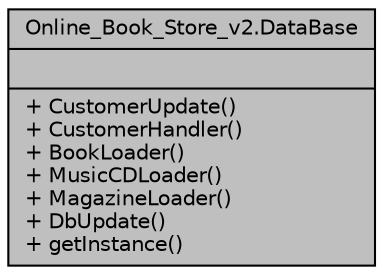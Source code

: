 digraph "Online_Book_Store_v2.DataBase"
{
 // LATEX_PDF_SIZE
  edge [fontname="Helvetica",fontsize="10",labelfontname="Helvetica",labelfontsize="10"];
  node [fontname="Helvetica",fontsize="10",shape=record];
  Node1 [label="{Online_Book_Store_v2.DataBase\n||+ CustomerUpdate()\l+ CustomerHandler()\l+ BookLoader()\l+ MusicCDLoader()\l+ MagazineLoader()\l+ DbUpdate()\l+ getInstance()\l}",height=0.2,width=0.4,color="black", fillcolor="grey75", style="filled", fontcolor="black",tooltip="Database class's attributes and methods"];
}

